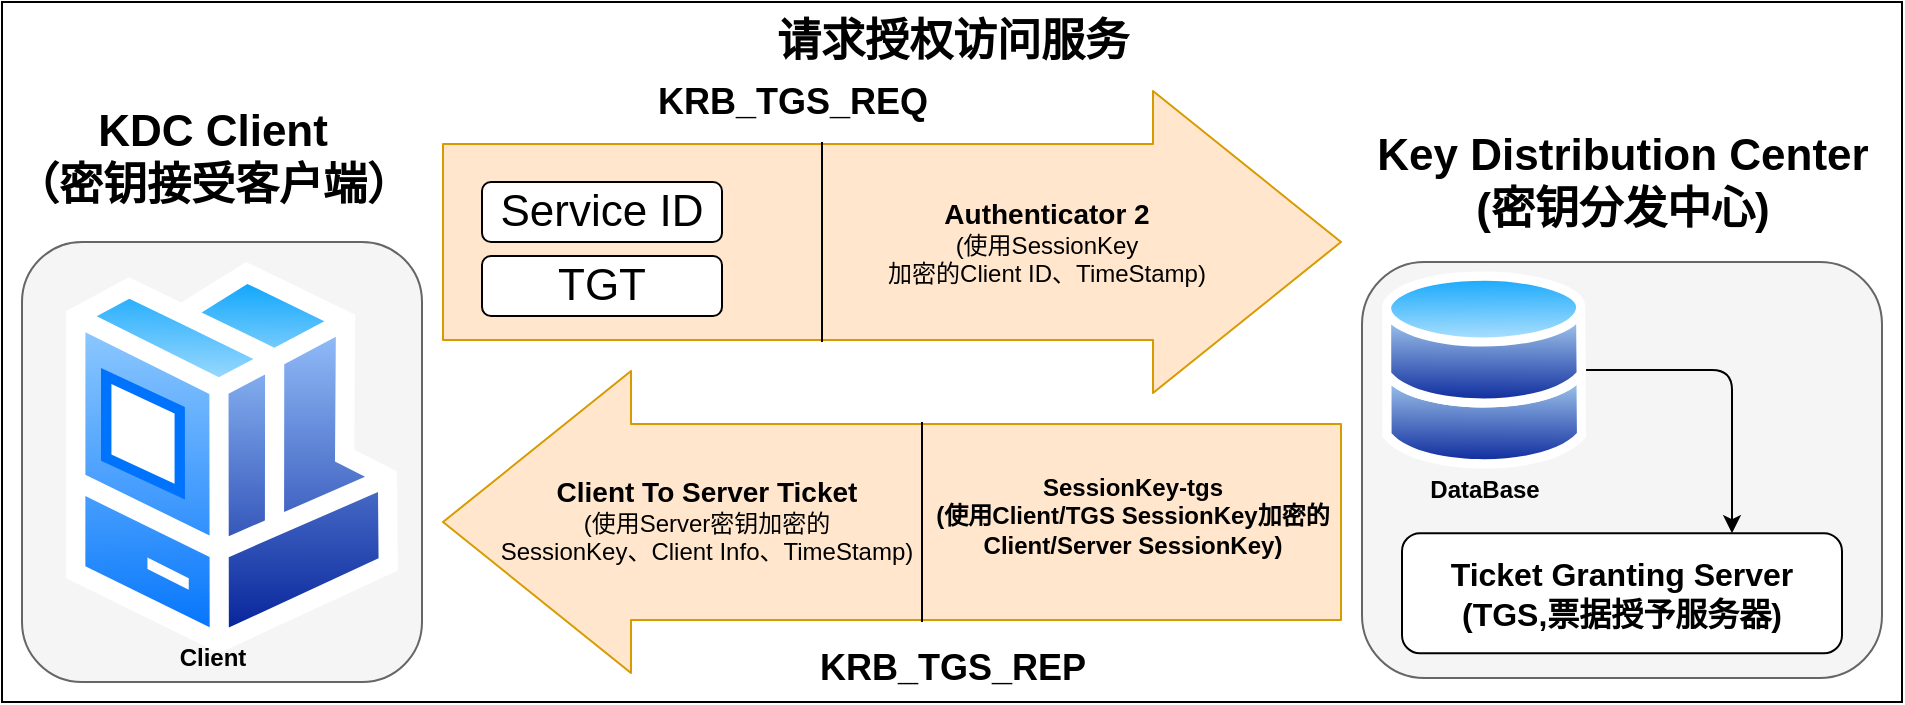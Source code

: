 <mxfile version="12.6.5" type="device"><diagram id="vSAnCLlnnA4Ig6w-tTLH" name="第 1 页"><mxGraphModel dx="3076" dy="862" grid="1" gridSize="10" guides="1" tooltips="1" connect="1" arrows="1" fold="1" page="1" pageScale="1" pageWidth="827" pageHeight="1169" math="0" shadow="0"><root><mxCell id="0"/><mxCell id="1" parent="0"/><mxCell id="2q59bO8VDg3wi79kNiPe-1" value="" style="rounded=0;whiteSpace=wrap;html=1;" vertex="1" parent="1"><mxGeometry x="-1430" y="110" width="950" height="350" as="geometry"/></mxCell><mxCell id="-MhqwLInPnmnRsH6u-TU-18" value="" style="shape=flexArrow;endArrow=classic;html=1;fontSize=22;endWidth=52;endSize=31;width=98;fillColor=#ffe6cc;strokeColor=#d79b00;" parent="1" edge="1"><mxGeometry width="50" height="50" relative="1" as="geometry"><mxPoint x="-760" y="370" as="sourcePoint"/><mxPoint x="-1210" y="370" as="targetPoint"/></mxGeometry></mxCell><mxCell id="-MhqwLInPnmnRsH6u-TU-7" value="" style="shape=flexArrow;endArrow=classic;html=1;fontSize=22;endWidth=52;endSize=31;width=98;fillColor=#ffe6cc;strokeColor=#d79b00;" parent="1" edge="1"><mxGeometry width="50" height="50" relative="1" as="geometry"><mxPoint x="-1210" y="230" as="sourcePoint"/><mxPoint x="-760" y="230" as="targetPoint"/></mxGeometry></mxCell><mxCell id="-MhqwLInPnmnRsH6u-TU-6" value="" style="rounded=1;whiteSpace=wrap;html=1;fontSize=22;fillColor=#f5f5f5;strokeColor=#666666;fontColor=#333333;" parent="1" vertex="1"><mxGeometry x="-750" y="240" width="260" height="208" as="geometry"/></mxCell><mxCell id="-MhqwLInPnmnRsH6u-TU-5" value="" style="rounded=1;whiteSpace=wrap;html=1;fontSize=22;fillColor=#f5f5f5;strokeColor=#666666;fontColor=#333333;" parent="1" vertex="1"><mxGeometry x="-1420" y="230" width="200" height="220" as="geometry"/></mxCell><mxCell id="h1aRs9ZBVPx-47dMwsXC-2" value="" style="aspect=fixed;perimeter=ellipsePerimeter;html=1;align=center;shadow=0;dashed=0;spacingTop=3;image;image=img/lib/active_directory/workstation_client.svg;" parent="1" vertex="1"><mxGeometry x="-1398.13" y="240" width="166.27" height="195.62" as="geometry"/></mxCell><mxCell id="TybMKcS1hFFdlkQ_7YXo-7" value="Client" style="text;html=1;align=center;verticalAlign=middle;resizable=0;points=[];autosize=1;fontStyle=1" parent="1" vertex="1"><mxGeometry x="-1350" y="428" width="50" height="20" as="geometry"/></mxCell><mxCell id="TybMKcS1hFFdlkQ_7YXo-8" value="DataBase" style="text;html=1;align=center;verticalAlign=middle;resizable=0;points=[];autosize=1;fontStyle=1" parent="1" vertex="1"><mxGeometry x="-724" y="344" width="70" height="20" as="geometry"/></mxCell><mxCell id="h1aRs9ZBVPx-47dMwsXC-3" value="&lt;b&gt;&lt;font style=&quot;font-size: 14px&quot;&gt;Client To Server Ticket&lt;/font&gt;&lt;/b&gt;&lt;br&gt;(使用Server密钥加密的&lt;br&gt;SessionKey、Client Info、TimeStamp)" style="text;html=1;align=center;verticalAlign=middle;resizable=0;points=[];autosize=1;" parent="1" vertex="1"><mxGeometry x="-1188" y="344" width="220" height="50" as="geometry"/></mxCell><mxCell id="h1aRs9ZBVPx-47dMwsXC-14" value="&lt;b&gt;&lt;font style=&quot;font-size: 14px&quot;&gt;Authenticator 2&lt;/font&gt;&lt;/b&gt;&lt;br&gt;(使用SessionKey&lt;br&gt;加密的Client ID、TimeStamp)" style="text;html=1;align=center;verticalAlign=middle;resizable=0;points=[];autosize=1;" parent="1" vertex="1"><mxGeometry x="-993" y="205" width="170" height="50" as="geometry"/></mxCell><mxCell id="h1aRs9ZBVPx-47dMwsXC-15" value="SessionKey-tgs&lt;br&gt;(使用Client/TGS SessionKey加密的&lt;br&gt;Client/Server SessionKey)" style="text;html=1;align=center;verticalAlign=middle;resizable=0;points=[];autosize=1;fontStyle=1" parent="1" vertex="1"><mxGeometry x="-970" y="342" width="210" height="50" as="geometry"/></mxCell><mxCell id="-MhqwLInPnmnRsH6u-TU-1" value="KDC Client&lt;br&gt;（密钥接受客户端）" style="text;html=1;align=center;verticalAlign=middle;resizable=0;points=[];autosize=1;fontSize=22;fontStyle=1" parent="1" vertex="1"><mxGeometry x="-1430" y="158" width="210" height="60" as="geometry"/></mxCell><mxCell id="-MhqwLInPnmnRsH6u-TU-2" value="Key Distribution Center&lt;br&gt;(密钥分发中心)" style="text;html=1;align=center;verticalAlign=middle;resizable=0;points=[];autosize=1;fontSize=22;fontStyle=1" parent="1" vertex="1"><mxGeometry x="-750" y="170" width="260" height="60" as="geometry"/></mxCell><mxCell id="-MhqwLInPnmnRsH6u-TU-3" value="" style="aspect=fixed;perimeter=ellipsePerimeter;html=1;align=center;shadow=0;dashed=0;spacingTop=3;image;image=img/lib/active_directory/databases.svg;fontSize=22;" parent="1" vertex="1"><mxGeometry x="-740" y="244" width="102.04" height="100" as="geometry"/></mxCell><mxCell id="-MhqwLInPnmnRsH6u-TU-14" value="Service ID" style="rounded=1;whiteSpace=wrap;html=1;fontSize=22;" parent="1" vertex="1"><mxGeometry x="-1190" y="200" width="120" height="30" as="geometry"/></mxCell><mxCell id="-MhqwLInPnmnRsH6u-TU-15" value="TGT" style="rounded=1;whiteSpace=wrap;html=1;fontSize=22;" parent="1" vertex="1"><mxGeometry x="-1190" y="237" width="120" height="30" as="geometry"/></mxCell><mxCell id="-MhqwLInPnmnRsH6u-TU-16" value="" style="endArrow=none;html=1;fontSize=22;" parent="1" edge="1"><mxGeometry width="50" height="50" relative="1" as="geometry"><mxPoint x="-1020" y="280" as="sourcePoint"/><mxPoint x="-1020" y="180" as="targetPoint"/></mxGeometry></mxCell><mxCell id="-MhqwLInPnmnRsH6u-TU-23" value="" style="endArrow=none;html=1;fontSize=22;" parent="1" edge="1"><mxGeometry width="50" height="50" relative="1" as="geometry"><mxPoint x="-970" y="420" as="sourcePoint"/><mxPoint x="-970" y="320" as="targetPoint"/></mxGeometry></mxCell><mxCell id="-MhqwLInPnmnRsH6u-TU-24" value="Ticket Granting Server&lt;br style=&quot;font-size: 16px;&quot;&gt;(TGS,票据授予服务器)" style="rounded=1;whiteSpace=wrap;html=1;fontSize=16;fontStyle=1" parent="1" vertex="1"><mxGeometry x="-730" y="375.62" width="220" height="60" as="geometry"/></mxCell><mxCell id="-MhqwLInPnmnRsH6u-TU-25" value="" style="endArrow=classic;html=1;fontSize=22;exitX=1;exitY=0.5;exitDx=0;exitDy=0;entryX=0.75;entryY=0;entryDx=0;entryDy=0;" parent="1" source="-MhqwLInPnmnRsH6u-TU-3" target="-MhqwLInPnmnRsH6u-TU-24" edge="1"><mxGeometry width="50" height="50" relative="1" as="geometry"><mxPoint x="-610" y="540" as="sourcePoint"/><mxPoint x="-560" y="490" as="targetPoint"/><Array as="points"><mxPoint x="-565" y="294"/></Array></mxGeometry></mxCell><mxCell id="-MhqwLInPnmnRsH6u-TU-26" value="KRB_TGS_REQ" style="text;html=1;align=center;verticalAlign=middle;resizable=0;points=[];autosize=1;fontSize=18;fontStyle=1;fontFamily=Helvetica;" parent="1" vertex="1"><mxGeometry x="-1110" y="145" width="150" height="30" as="geometry"/></mxCell><mxCell id="-MhqwLInPnmnRsH6u-TU-27" value="KRB_TGS_REP" style="text;html=1;align=center;verticalAlign=middle;resizable=0;points=[];autosize=1;fontSize=18;fontStyle=1;fontFamily=Helvetica;" parent="1" vertex="1"><mxGeometry x="-1030" y="428" width="150" height="30" as="geometry"/></mxCell><mxCell id="2q59bO8VDg3wi79kNiPe-2" value="请求授权访问服务" style="text;html=1;align=center;verticalAlign=middle;resizable=0;points=[];autosize=1;fontStyle=1;fontSize=22;" vertex="1" parent="1"><mxGeometry x="-1050" y="115" width="190" height="30" as="geometry"/></mxCell></root></mxGraphModel></diagram></mxfile>